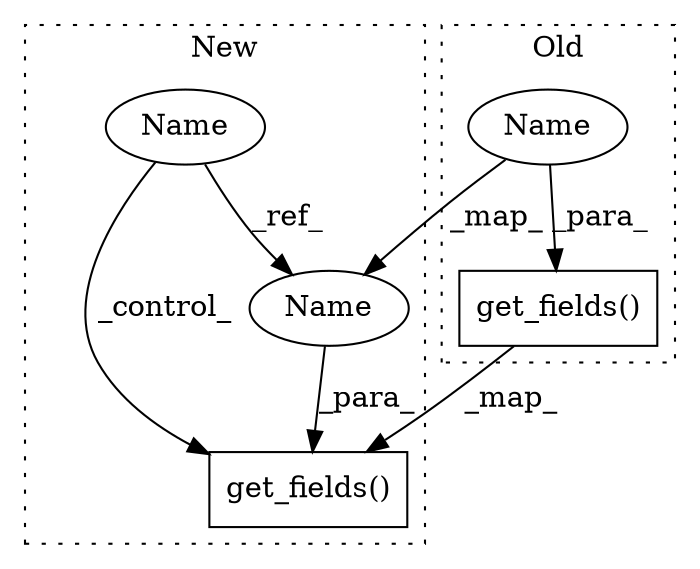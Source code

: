 digraph G {
subgraph cluster0 {
1 [label="get_fields()" a="75" s="2414,2434" l="16,1" shape="box"];
5 [label="Name" a="87" s="2430" l="4" shape="ellipse"];
label = "Old";
style="dotted";
}
subgraph cluster1 {
2 [label="get_fields()" a="75" s="2414,2434" l="16,1" shape="box"];
3 [label="Name" a="87" s="1838" l="4" shape="ellipse"];
4 [label="Name" a="87" s="2430" l="4" shape="ellipse"];
label = "New";
style="dotted";
}
1 -> 2 [label="_map_"];
3 -> 2 [label="_control_"];
3 -> 4 [label="_ref_"];
4 -> 2 [label="_para_"];
5 -> 1 [label="_para_"];
5 -> 4 [label="_map_"];
}